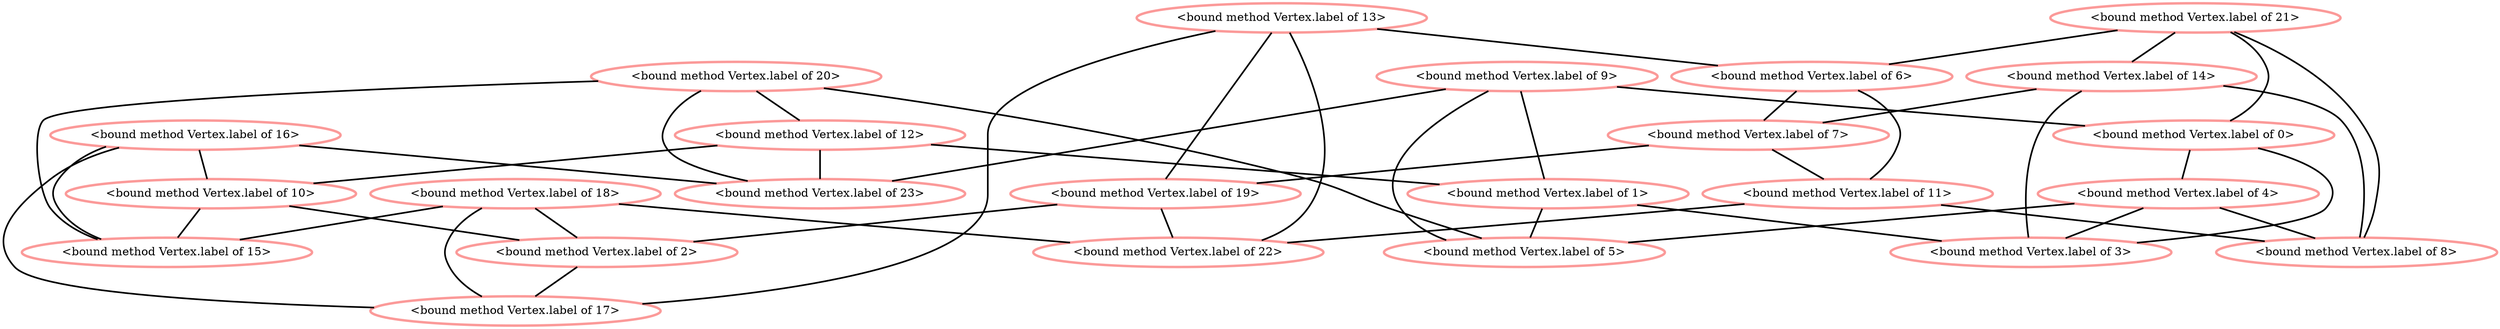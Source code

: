 Graph G {
    0 [penwidth=3,label="<bound method Vertex.label of 0>",color=5, colorscheme=paired12]
    1 [penwidth=3,label="<bound method Vertex.label of 1>",color=5, colorscheme=paired12]
    2 [penwidth=3,label="<bound method Vertex.label of 2>",color=5, colorscheme=paired12]
    3 [penwidth=3,label="<bound method Vertex.label of 3>",color=5, colorscheme=paired12]
    4 [penwidth=3,label="<bound method Vertex.label of 4>",color=5, colorscheme=paired12]
    5 [penwidth=3,label="<bound method Vertex.label of 5>",color=5, colorscheme=paired12]
    6 [penwidth=3,label="<bound method Vertex.label of 6>",color=5, colorscheme=paired12]
    7 [penwidth=3,label="<bound method Vertex.label of 7>",color=5, colorscheme=paired12]
    8 [penwidth=3,label="<bound method Vertex.label of 8>",color=5, colorscheme=paired12]
    9 [penwidth=3,label="<bound method Vertex.label of 9>",color=5, colorscheme=paired12]
    10 [penwidth=3,label="<bound method Vertex.label of 10>",color=5, colorscheme=paired12]
    11 [penwidth=3,label="<bound method Vertex.label of 11>",color=5, colorscheme=paired12]
    12 [penwidth=3,label="<bound method Vertex.label of 12>",color=5, colorscheme=paired12]
    13 [penwidth=3,label="<bound method Vertex.label of 13>",color=5, colorscheme=paired12]
    14 [penwidth=3,label="<bound method Vertex.label of 14>",color=5, colorscheme=paired12]
    15 [penwidth=3,label="<bound method Vertex.label of 15>",color=5, colorscheme=paired12]
    16 [penwidth=3,label="<bound method Vertex.label of 16>",color=5, colorscheme=paired12]
    17 [penwidth=3,label="<bound method Vertex.label of 17>",color=5, colorscheme=paired12]
    18 [penwidth=3,label="<bound method Vertex.label of 18>",color=5, colorscheme=paired12]
    19 [penwidth=3,label="<bound method Vertex.label of 19>",color=5, colorscheme=paired12]
    20 [penwidth=3,label="<bound method Vertex.label of 20>",color=5, colorscheme=paired12]
    21 [penwidth=3,label="<bound method Vertex.label of 21>",color=5, colorscheme=paired12]
    22 [penwidth=3,label="<bound method Vertex.label of 22>",color=5, colorscheme=paired12]
    23 [penwidth=3,label="<bound method Vertex.label of 23>",color=5, colorscheme=paired12]

    16--10 [penwidth=2]
    16--15 [penwidth=2]
    16--23 [penwidth=2]
    16--17 [penwidth=2]
    9--1 [penwidth=2]
    9--0 [penwidth=2]
    9--23 [penwidth=2]
    9--5 [penwidth=2]
    21--14 [penwidth=2]
    21--6 [penwidth=2]
    21--0 [penwidth=2]
    21--8 [penwidth=2]
    20--12 [penwidth=2]
    20--15 [penwidth=2]
    20--23 [penwidth=2]
    20--5 [penwidth=2]
    13--6 [penwidth=2]
    13--19 [penwidth=2]
    13--17 [penwidth=2]
    13--22 [penwidth=2]
    12--10 [penwidth=2]
    12--1 [penwidth=2]
    12--23 [penwidth=2]
    10--15 [penwidth=2]
    10--2 [penwidth=2]
    18--15 [penwidth=2]
    18--2 [penwidth=2]
    18--17 [penwidth=2]
    18--22 [penwidth=2]
    14--7 [penwidth=2]
    14--3 [penwidth=2]
    14--8 [penwidth=2]
    1--3 [penwidth=2]
    1--5 [penwidth=2]
    6--7 [penwidth=2]
    6--11 [penwidth=2]
    7--19 [penwidth=2]
    7--11 [penwidth=2]
    0--4 [penwidth=2]
    0--3 [penwidth=2]
    4--3 [penwidth=2]
    4--8 [penwidth=2]
    4--5 [penwidth=2]
    19--2 [penwidth=2]
    19--22 [penwidth=2]
    2--17 [penwidth=2]
    11--22 [penwidth=2]
    11--8 [penwidth=2]
}